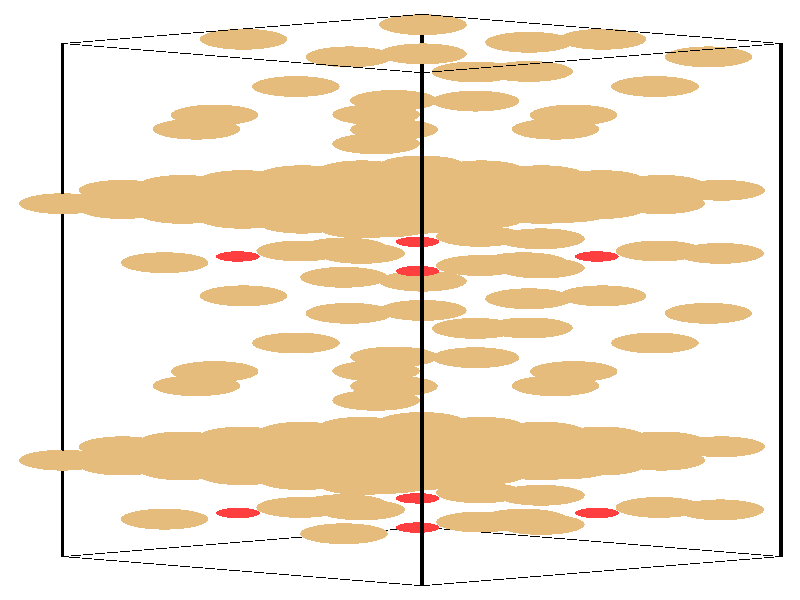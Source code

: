 #include "colors.inc"
#include "finish.inc"

global_settings {assumed_gamma 1 max_trace_level 6}
background {color White}
camera {orthographic
  right -24.13*x up 76.08*y
  direction 1.00*z
  location <0,0,50.00> look_at <0,0,0>}
light_source {<  2.00,   3.00,  40.00> color White
  area_light <0.70, 0, 0>, <0, 0.70, 0>, 3, 3
  adaptive 1 jitter}

#declare simple = finish {phong 0.7}
#declare pale = finish {ambient .5 diffuse .85 roughness .001 specular 0.200 }
#declare intermediate = finish {ambient 0.3 diffuse 0.6 specular 0.10 roughness 0.04 }
#declare vmd = finish {ambient .0 diffuse .65 phong 0.1 phong_size 40. specular 0.500 }
#declare jmol = finish {ambient .2 diffuse .6 specular 1 roughness .001 metallic}
#declare ase2 = finish {ambient 0.05 brilliance 3 diffuse 0.6 metallic specular 0.70 roughness 0.04 reflection 0.15}
#declare ase3 = finish {ambient .15 brilliance 2 diffuse .6 metallic specular 1. roughness .001 reflection .0}
#declare glass = finish {ambient .05 diffuse .3 specular 1. roughness .001}
#declare glass2 = finish {ambient .0 diffuse .3 specular 1. reflection .25 roughness .001}
#declare Rcell = 0.050;
#declare Rbond = 0.100;

#macro atom(LOC, R, COL, TRANS, FIN)
  sphere{LOC, R texture{pigment{color COL transmit TRANS} finish{FIN}}}
#end
#macro constrain(LOC, R, COL, TRANS FIN)
union{torus{R, Rcell rotate 45*z texture{pigment{color COL transmit TRANS} finish{FIN}}}
      torus{R, Rcell rotate -45*z texture{pigment{color COL transmit TRANS} finish{FIN}}}
      translate LOC}
#end

cylinder {<-10.17, -32.53, -33.83>, <  0.66, -36.23, -23.65>, Rcell pigment {Black}}
cylinder {<  0.66, -28.82, -44.00>, < 11.49, -32.53, -33.83>, Rcell pigment {Black}}
cylinder {<  0.66,  36.22, -20.33>, < 11.49,  32.52, -10.15>, Rcell pigment {Black}}
cylinder {<-10.17,  32.52, -10.15>, <  0.66,  28.82,   0.03>, Rcell pigment {Black}}
cylinder {<-10.17, -32.53, -33.83>, <  0.66, -28.82, -44.00>, Rcell pigment {Black}}
cylinder {<  0.66, -36.23, -23.65>, < 11.49, -32.53, -33.83>, Rcell pigment {Black}}
cylinder {<  0.66,  28.82,   0.03>, < 11.49,  32.52, -10.15>, Rcell pigment {Black}}
cylinder {<-10.17,  32.52, -10.15>, <  0.66,  36.22, -20.33>, Rcell pigment {Black}}
cylinder {<-10.17, -32.53, -33.83>, <-10.17,  32.52, -10.15>, Rcell pigment {Black}}
cylinder {<  0.66, -36.23, -23.65>, <  0.66,  28.82,   0.03>, Rcell pigment {Black}}
cylinder {< 11.49, -32.53, -33.83>, < 11.49,  32.52, -10.15>, Rcell pigment {Black}}
cylinder {<  0.66, -28.82, -44.00>, <  0.66,  36.22, -20.33>, Rcell pigment {Black}}
atom(<-10.17, -20.31, -29.38>, 1.32, rgb <0.78, 0.50, 0.20>, 0.0, ase3) // #0 
atom(< -8.37, -20.93, -27.68>, 1.32, rgb <0.78, 0.50, 0.20>, 0.0, ase3) // #1 
atom(< -6.56, -21.54, -25.99>, 1.32, rgb <0.78, 0.50, 0.20>, 0.0, ase3) // #2 
atom(< -8.37, -19.69, -31.08>, 1.32, rgb <0.78, 0.50, 0.20>, 0.0, ase3) // #3 
atom(< -6.56, -20.31, -29.38>, 1.32, rgb <0.78, 0.50, 0.20>, 0.0, ase3) // #4 
atom(< -4.76, -20.93, -27.68>, 1.32, rgb <0.78, 0.50, 0.20>, 0.0, ase3) // #5 
atom(< -6.56, -19.07, -32.77>, 1.32, rgb <0.78, 0.50, 0.20>, 0.0, ase3) // #6 
atom(< -4.76, -19.69, -31.08>, 1.32, rgb <0.78, 0.50, 0.20>, 0.0, ase3) // #7 
atom(< -2.95, -20.31, -29.38>, 1.32, rgb <0.78, 0.50, 0.20>, 0.0, ase3) // #8 
atom(< -8.37, -18.61, -28.76>, 1.32, rgb <0.78, 0.50, 0.20>, 0.0, ase3) // #9 
atom(< -6.56, -19.23, -27.07>, 1.32, rgb <0.78, 0.50, 0.20>, 0.0, ase3) // #10 
atom(< -4.76, -19.85, -25.37>, 1.32, rgb <0.78, 0.50, 0.20>, 0.0, ase3) // #11 
atom(< -6.56, -18.00, -30.46>, 1.32, rgb <0.78, 0.50, 0.20>, 0.0, ase3) // #12 
atom(< -4.76, -18.61, -28.76>, 1.32, rgb <0.78, 0.50, 0.20>, 0.0, ase3) // #13 
atom(< -2.95, -19.23, -27.07>, 1.32, rgb <0.78, 0.50, 0.20>, 0.0, ase3) // #14 
atom(< -4.76, -17.38, -32.15>, 1.32, rgb <0.78, 0.50, 0.20>, 0.0, ase3) // #15 
atom(< -2.95, -18.00, -30.46>, 1.32, rgb <0.78, 0.50, 0.20>, 0.0, ase3) // #16 
atom(< -1.14, -18.61, -28.76>, 1.32, rgb <0.78, 0.50, 0.20>, 0.0, ase3) // #17 
atom(<  4.25,   7.76, -24.02>, 1.32, rgb <0.78, 0.50, 0.20>, 0.0, ase3) // #18 
atom(<  7.69,  -5.45, -20.71>, 1.32, rgb <0.78, 0.50, 0.20>, 0.0, ase3) // #19 
atom(< -6.14, -10.87, -24.13>, 1.32, rgb <0.78, 0.50, 0.20>, 0.0, ase3) // #20 
atom(< -1.53,  -1.69, -22.32>, 1.32, rgb <0.78, 0.50, 0.20>, 0.0, ase3) // #21 
atom(<  2.41,   4.37, -14.28>, 1.32, rgb <0.78, 0.50, 0.20>, 0.0, ase3) // #22 
atom(<  5.05,  11.13, -22.45>, 1.32, rgb <0.78, 0.50, 0.20>, 0.0, ase3) // #23 
atom(<  5.24,  -9.07, -27.09>, 1.32, rgb <0.78, 0.50, 0.20>, 0.0, ase3) // #24 
atom(<  0.69,  -1.32, -22.24>, 1.32, rgb <0.78, 0.50, 0.20>, 0.0, ase3) // #25 
atom(< -1.69,   2.88, -13.21>, 1.32, rgb <0.78, 0.50, 0.20>, 0.0, ase3) // #26 
atom(<  5.94,   5.52, -22.25>, 0.66, rgb <1.00, 0.05, 0.05>, 0.0, ase3) // #27 
atom(<  0.83, -19.57, -27.93>, 0.76, rgb <0.56, 0.56, 0.56>, 0.0, ase3) // #28 
atom(<-10.17,  12.21, -17.54>, 1.32, rgb <0.78, 0.50, 0.20>, 0.0, ase3) // #29 
atom(< -8.37,  11.60, -15.85>, 1.32, rgb <0.78, 0.50, 0.20>, 0.0, ase3) // #30 
atom(< -6.56,  10.98, -14.15>, 1.32, rgb <0.78, 0.50, 0.20>, 0.0, ase3) // #31 
atom(< -8.37,  12.83, -19.24>, 1.32, rgb <0.78, 0.50, 0.20>, 0.0, ase3) // #32 
atom(< -6.56,  12.21, -17.54>, 1.32, rgb <0.78, 0.50, 0.20>, 0.0, ase3) // #33 
atom(< -4.76,  11.60, -15.85>, 1.32, rgb <0.78, 0.50, 0.20>, 0.0, ase3) // #34 
atom(< -6.56,  13.45, -20.93>, 1.32, rgb <0.78, 0.50, 0.20>, 0.0, ase3) // #35 
atom(< -4.76,  12.83, -19.24>, 1.32, rgb <0.78, 0.50, 0.20>, 0.0, ase3) // #36 
atom(< -2.95,  12.21, -17.54>, 1.32, rgb <0.78, 0.50, 0.20>, 0.0, ase3) // #37 
atom(< -8.37,  13.91, -16.92>, 1.32, rgb <0.78, 0.50, 0.20>, 0.0, ase3) // #38 
atom(< -6.56,  13.29, -15.23>, 1.32, rgb <0.78, 0.50, 0.20>, 0.0, ase3) // #39 
atom(< -4.76,  12.68, -13.53>, 1.32, rgb <0.78, 0.50, 0.20>, 0.0, ase3) // #40 
atom(< -6.56,  14.53, -18.62>, 1.32, rgb <0.78, 0.50, 0.20>, 0.0, ase3) // #41 
atom(< -4.76,  13.91, -16.92>, 1.32, rgb <0.78, 0.50, 0.20>, 0.0, ase3) // #42 
atom(< -2.95,  13.29, -15.23>, 1.32, rgb <0.78, 0.50, 0.20>, 0.0, ase3) // #43 
atom(< -4.76,  15.14, -20.32>, 1.32, rgb <0.78, 0.50, 0.20>, 0.0, ase3) // #44 
atom(< -2.95,  14.53, -18.62>, 1.32, rgb <0.78, 0.50, 0.20>, 0.0, ase3) // #45 
atom(< -1.14,  13.91, -16.92>, 1.32, rgb <0.78, 0.50, 0.20>, 0.0, ase3) // #46 
atom(<  4.25, -24.76, -35.86>, 1.32, rgb <0.78, 0.50, 0.20>, 0.0, ase3) // #47 
atom(<  7.69,  27.07,  -8.87>, 1.32, rgb <0.78, 0.50, 0.20>, 0.0, ase3) // #48 
atom(< -6.14,  21.66, -12.30>, 1.32, rgb <0.78, 0.50, 0.20>, 0.0, ase3) // #49 
atom(< -1.53,  30.83, -10.49>, 1.32, rgb <0.78, 0.50, 0.20>, 0.0, ase3) // #50 
atom(<  2.41, -28.15, -26.11>, 1.32, rgb <0.78, 0.50, 0.20>, 0.0, ase3) // #51 
atom(<  5.05, -21.39, -34.29>, 1.32, rgb <0.78, 0.50, 0.20>, 0.0, ase3) // #52 
atom(<  5.24,  23.45, -15.25>, 1.32, rgb <0.78, 0.50, 0.20>, 0.0, ase3) // #53 
atom(<  0.69,  31.21, -10.40>, 1.32, rgb <0.78, 0.50, 0.20>, 0.0, ase3) // #54 
atom(< -1.69, -29.64, -25.05>, 1.32, rgb <0.78, 0.50, 0.20>, 0.0, ase3) // #55 
atom(<  5.94, -27.01, -34.09>, 0.66, rgb <1.00, 0.05, 0.05>, 0.0, ase3) // #56 
atom(<  0.83,  12.95, -16.10>, 0.76, rgb <0.56, 0.56, 0.56>, 0.0, ase3) // #57 
atom(< -4.76, -18.46, -34.47>, 1.32, rgb <0.78, 0.50, 0.20>, 0.0, ase3) // #58 
atom(< -2.95, -19.07, -32.77>, 1.32, rgb <0.78, 0.50, 0.20>, 0.0, ase3) // #59 
atom(< -1.15, -19.69, -31.08>, 1.32, rgb <0.78, 0.50, 0.20>, 0.0, ase3) // #60 
atom(< -2.95, -17.84, -36.16>, 1.32, rgb <0.78, 0.50, 0.20>, 0.0, ase3) // #61 
atom(< -1.15, -18.46, -34.47>, 1.32, rgb <0.78, 0.50, 0.20>, 0.0, ase3) // #62 
atom(<  0.66, -19.07, -32.77>, 1.32, rgb <0.78, 0.50, 0.20>, 0.0, ase3) // #63 
atom(< -1.15, -17.22, -37.86>, 1.32, rgb <0.78, 0.50, 0.20>, 0.0, ase3) // #64 
atom(<  0.66, -17.84, -36.16>, 1.32, rgb <0.78, 0.50, 0.20>, 0.0, ase3) // #65 
atom(<  2.46, -18.46, -34.47>, 1.32, rgb <0.78, 0.50, 0.20>, 0.0, ase3) // #66 
atom(< -2.95, -16.76, -33.85>, 1.32, rgb <0.78, 0.50, 0.20>, 0.0, ase3) // #67 
atom(< -1.15, -17.38, -32.15>, 1.32, rgb <0.78, 0.50, 0.20>, 0.0, ase3) // #68 
atom(<  0.66, -18.00, -30.46>, 1.32, rgb <0.78, 0.50, 0.20>, 0.0, ase3) // #69 
atom(< -1.15, -16.14, -35.55>, 1.32, rgb <0.78, 0.50, 0.20>, 0.0, ase3) // #70 
atom(<  0.66, -16.76, -33.85>, 1.32, rgb <0.78, 0.50, 0.20>, 0.0, ase3) // #71 
atom(<  2.46, -17.38, -32.15>, 1.32, rgb <0.78, 0.50, 0.20>, 0.0, ase3) // #72 
atom(<  0.66, -15.53, -37.24>, 1.32, rgb <0.78, 0.50, 0.20>, 0.0, ase3) // #73 
atom(<  2.46, -16.14, -35.55>, 1.32, rgb <0.78, 0.50, 0.20>, 0.0, ase3) // #74 
atom(<  4.27, -16.76, -33.85>, 1.32, rgb <0.78, 0.50, 0.20>, 0.0, ase3) // #75 
atom(< -1.17,   5.91, -18.94>, 1.32, rgb <0.78, 0.50, 0.20>, 0.0, ase3) // #76 
atom(<  2.28,  -7.31, -15.62>, 1.32, rgb <0.78, 0.50, 0.20>, 0.0, ase3) // #77 
atom(< -0.72,  -9.01, -29.22>, 1.32, rgb <0.78, 0.50, 0.20>, 0.0, ase3) // #78 
atom(<  3.89,   0.16, -27.41>, 1.32, rgb <0.78, 0.50, 0.20>, 0.0, ase3) // #79 
atom(<  7.82,   6.22, -19.37>, 1.32, rgb <0.78, 0.50, 0.20>, 0.0, ase3) // #80 
atom(< -0.36,   9.28, -17.36>, 1.32, rgb <0.78, 0.50, 0.20>, 0.0, ase3) // #81 
atom(< -0.18, -10.93, -22.00>, 1.32, rgb <0.78, 0.50, 0.20>, 0.0, ase3) // #82 
atom(<  6.11,   0.53, -27.33>, 1.32, rgb <0.78, 0.50, 0.20>, 0.0, ase3) // #83 
atom(<  3.73,   4.73, -18.30>, 1.32, rgb <0.78, 0.50, 0.20>, 0.0, ase3) // #84 
atom(<  0.53,   3.67, -17.16>, 0.66, rgb <1.00, 0.05, 0.05>, 0.0, ase3) // #85 
atom(<  6.24, -17.72, -33.02>, 0.76, rgb <0.56, 0.56, 0.56>, 0.0, ase3) // #86 
atom(< -4.76,  14.07, -22.63>, 1.32, rgb <0.78, 0.50, 0.20>, 0.0, ase3) // #87 
atom(< -2.95,  13.45, -20.93>, 1.32, rgb <0.78, 0.50, 0.20>, 0.0, ase3) // #88 
atom(< -1.15,  12.83, -19.24>, 1.32, rgb <0.78, 0.50, 0.20>, 0.0, ase3) // #89 
atom(< -2.95,  14.68, -24.33>, 1.32, rgb <0.78, 0.50, 0.20>, 0.0, ase3) // #90 
atom(< -1.15,  14.07, -22.63>, 1.32, rgb <0.78, 0.50, 0.20>, 0.0, ase3) // #91 
atom(<  0.66,  13.45, -20.93>, 1.32, rgb <0.78, 0.50, 0.20>, 0.0, ase3) // #92 
atom(< -1.15,  15.30, -26.02>, 1.32, rgb <0.78, 0.50, 0.20>, 0.0, ase3) // #93 
atom(<  0.66,  14.68, -24.33>, 1.32, rgb <0.78, 0.50, 0.20>, 0.0, ase3) // #94 
atom(<  2.46,  14.07, -22.63>, 1.32, rgb <0.78, 0.50, 0.20>, 0.0, ase3) // #95 
atom(< -2.95,  15.76, -22.01>, 1.32, rgb <0.78, 0.50, 0.20>, 0.0, ase3) // #96 
atom(< -1.15,  15.14, -20.32>, 1.32, rgb <0.78, 0.50, 0.20>, 0.0, ase3) // #97 
atom(<  0.66,  14.53, -18.62>, 1.32, rgb <0.78, 0.50, 0.20>, 0.0, ase3) // #98 
atom(< -1.15,  16.38, -23.71>, 1.32, rgb <0.78, 0.50, 0.20>, 0.0, ase3) // #99 
atom(<  0.66,  15.76, -22.01>, 1.32, rgb <0.78, 0.50, 0.20>, 0.0, ase3) // #100 
atom(<  2.46,  15.14, -20.32>, 1.32, rgb <0.78, 0.50, 0.20>, 0.0, ase3) // #101 
atom(<  0.66,  17.00, -25.41>, 1.32, rgb <0.78, 0.50, 0.20>, 0.0, ase3) // #102 
atom(<  2.46,  16.38, -23.71>, 1.32, rgb <0.78, 0.50, 0.20>, 0.0, ase3) // #103 
atom(<  4.27,  15.76, -22.01>, 1.32, rgb <0.78, 0.50, 0.20>, 0.0, ase3) // #104 
atom(< -1.17, -26.61, -30.77>, 1.32, rgb <0.78, 0.50, 0.20>, 0.0, ase3) // #105 
atom(<  2.28,  25.22,  -3.78>, 1.32, rgb <0.78, 0.50, 0.20>, 0.0, ase3) // #106 
atom(< -0.72,  23.51, -17.38>, 1.32, rgb <0.78, 0.50, 0.20>, 0.0, ase3) // #107 
atom(<  3.89,  32.68, -15.57>, 1.32, rgb <0.78, 0.50, 0.20>, 0.0, ase3) // #108 
atom(<  7.82, -26.30, -31.20>, 1.32, rgb <0.78, 0.50, 0.20>, 0.0, ase3) // #109 
atom(< -0.36, -23.24, -29.20>, 1.32, rgb <0.78, 0.50, 0.20>, 0.0, ase3) // #110 
atom(< -0.18,  21.60, -10.16>, 1.32, rgb <0.78, 0.50, 0.20>, 0.0, ase3) // #111 
atom(<  6.11,  33.06, -15.49>, 1.32, rgb <0.78, 0.50, 0.20>, 0.0, ase3) // #112 
atom(<  3.73, -27.79, -30.14>, 1.32, rgb <0.78, 0.50, 0.20>, 0.0, ase3) // #113 
atom(<  0.53, -28.86, -29.00>, 0.66, rgb <1.00, 0.05, 0.05>, 0.0, ase3) // #114 
atom(<  6.24,  14.81, -21.19>, 0.76, rgb <0.56, 0.56, 0.56>, 0.0, ase3) // #115 
atom(< -4.76, -22.16, -24.29>, 1.32, rgb <0.78, 0.50, 0.20>, 0.0, ase3) // #116 
atom(< -2.95, -22.78, -22.59>, 1.32, rgb <0.78, 0.50, 0.20>, 0.0, ase3) // #117 
atom(< -1.14, -23.40, -20.90>, 1.32, rgb <0.78, 0.50, 0.20>, 0.0, ase3) // #118 
atom(< -2.95, -21.54, -25.99>, 1.32, rgb <0.78, 0.50, 0.20>, 0.0, ase3) // #119 
atom(< -1.15, -22.16, -24.29>, 1.32, rgb <0.78, 0.50, 0.20>, 0.0, ase3) // #120 
atom(<  0.66, -22.78, -22.59>, 1.32, rgb <0.78, 0.50, 0.20>, 0.0, ase3) // #121 
atom(< -1.15, -20.93, -27.68>, 1.32, rgb <0.78, 0.50, 0.20>, 0.0, ase3) // #122 
atom(<  0.66, -21.54, -25.99>, 1.32, rgb <0.78, 0.50, 0.20>, 0.0, ase3) // #123 
atom(<  2.46, -22.16, -24.29>, 1.32, rgb <0.78, 0.50, 0.20>, 0.0, ase3) // #124 
atom(< -2.95, -20.47, -23.67>, 1.32, rgb <0.78, 0.50, 0.20>, 0.0, ase3) // #125 
atom(< -1.15, -21.08, -21.98>, 1.32, rgb <0.78, 0.50, 0.20>, 0.0, ase3) // #126 
atom(<  0.66, -21.70, -20.28>, 1.32, rgb <0.78, 0.50, 0.20>, 0.0, ase3) // #127 
atom(< -1.15, -19.85, -25.37>, 1.32, rgb <0.78, 0.50, 0.20>, 0.0, ase3) // #128 
atom(<  0.66, -20.47, -23.67>, 1.32, rgb <0.78, 0.50, 0.20>, 0.0, ase3) // #129 
atom(<  2.46, -21.08, -21.98>, 1.32, rgb <0.78, 0.50, 0.20>, 0.0, ase3) // #130 
atom(<  0.66, -19.23, -27.07>, 1.32, rgb <0.78, 0.50, 0.20>, 0.0, ase3) // #131 
atom(<  2.46, -19.85, -25.37>, 1.32, rgb <0.78, 0.50, 0.20>, 0.0, ase3) // #132 
atom(<  4.27, -20.47, -23.67>, 1.32, rgb <0.78, 0.50, 0.20>, 0.0, ase3) // #133 
atom(<  9.66,   5.91, -18.94>, 1.32, rgb <0.78, 0.50, 0.20>, 0.0, ase3) // #134 
atom(<  2.28,  -3.60, -25.80>, 1.32, rgb <0.78, 0.50, 0.20>, 0.0, ase3) // #135 
atom(< -0.72, -12.72, -19.04>, 1.32, rgb <0.78, 0.50, 0.20>, 0.0, ase3) // #136 
atom(<  3.89,  -3.54, -17.24>, 1.32, rgb <0.78, 0.50, 0.20>, 0.0, ase3) // #137 
atom(< -3.01,   6.22, -19.37>, 1.32, rgb <0.78, 0.50, 0.20>, 0.0, ase3) // #138 
atom(< -0.36,  12.99, -27.54>, 1.32, rgb <0.78, 0.50, 0.20>, 0.0, ase3) // #139 
atom(< -0.18,  -7.22, -32.17>, 1.32, rgb <0.78, 0.50, 0.20>, 0.0, ase3) // #140 
atom(< -4.72,   0.53, -27.33>, 1.32, rgb <0.78, 0.50, 0.20>, 0.0, ase3) // #141 
atom(< -7.10,   4.73, -18.30>, 1.32, rgb <0.78, 0.50, 0.20>, 0.0, ase3) // #142 
atom(<  0.53,   7.37, -27.34>, 0.66, rgb <1.00, 0.05, 0.05>, 0.0, ase3) // #143 
atom(< -4.59, -17.72, -33.02>, 0.76, rgb <0.56, 0.56, 0.56>, 0.0, ase3) // #144 
atom(< -4.76,  10.36, -12.45>, 1.32, rgb <0.78, 0.50, 0.20>, 0.0, ase3) // #145 
atom(< -2.95,   9.74, -10.76>, 1.32, rgb <0.78, 0.50, 0.20>, 0.0, ase3) // #146 
atom(< -1.14,   9.13,  -9.06>, 1.32, rgb <0.78, 0.50, 0.20>, 0.0, ase3) // #147 
atom(< -2.95,  10.98, -14.15>, 1.32, rgb <0.78, 0.50, 0.20>, 0.0, ase3) // #148 
atom(< -1.15,  10.36, -12.45>, 1.32, rgb <0.78, 0.50, 0.20>, 0.0, ase3) // #149 
atom(<  0.66,   9.74, -10.76>, 1.32, rgb <0.78, 0.50, 0.20>, 0.0, ase3) // #150 
atom(< -1.15,  11.60, -15.85>, 1.32, rgb <0.78, 0.50, 0.20>, 0.0, ase3) // #151 
atom(<  0.66,  10.98, -14.15>, 1.32, rgb <0.78, 0.50, 0.20>, 0.0, ase3) // #152 
atom(<  2.46,  10.36, -12.45>, 1.32, rgb <0.78, 0.50, 0.20>, 0.0, ase3) // #153 
atom(< -2.95,  12.06, -11.84>, 1.32, rgb <0.78, 0.50, 0.20>, 0.0, ase3) // #154 
atom(< -1.15,  11.44, -10.14>, 1.32, rgb <0.78, 0.50, 0.20>, 0.0, ase3) // #155 
atom(<  0.66,  10.82,  -8.44>, 1.32, rgb <0.78, 0.50, 0.20>, 0.0, ase3) // #156 
atom(< -1.15,  12.68, -13.53>, 1.32, rgb <0.78, 0.50, 0.20>, 0.0, ase3) // #157 
atom(<  0.66,  12.06, -11.84>, 1.32, rgb <0.78, 0.50, 0.20>, 0.0, ase3) // #158 
atom(<  2.46,  11.44, -10.14>, 1.32, rgb <0.78, 0.50, 0.20>, 0.0, ase3) // #159 
atom(<  0.66,  13.29, -15.23>, 1.32, rgb <0.78, 0.50, 0.20>, 0.0, ase3) // #160 
atom(<  2.46,  12.68, -13.53>, 1.32, rgb <0.78, 0.50, 0.20>, 0.0, ase3) // #161 
atom(<  4.27,  12.06, -11.84>, 1.32, rgb <0.78, 0.50, 0.20>, 0.0, ase3) // #162 
atom(<  9.66, -26.61, -30.77>, 1.32, rgb <0.78, 0.50, 0.20>, 0.0, ase3) // #163 
atom(<  2.28,  28.92, -13.96>, 1.32, rgb <0.78, 0.50, 0.20>, 0.0, ase3) // #164 
atom(< -0.72,  19.80,  -7.21>, 1.32, rgb <0.78, 0.50, 0.20>, 0.0, ase3) // #165 
atom(<  3.89,  28.98,  -5.40>, 1.32, rgb <0.78, 0.50, 0.20>, 0.0, ase3) // #166 
atom(< -3.01, -26.30, -31.20>, 1.32, rgb <0.78, 0.50, 0.20>, 0.0, ase3) // #167 
atom(< -0.36, -19.54, -39.37>, 1.32, rgb <0.78, 0.50, 0.20>, 0.0, ase3) // #168 
atom(< -0.18,  25.30, -20.34>, 1.32, rgb <0.78, 0.50, 0.20>, 0.0, ase3) // #169 
atom(< -4.72,  33.06, -15.49>, 1.32, rgb <0.78, 0.50, 0.20>, 0.0, ase3) // #170 
atom(< -7.10, -27.79, -30.14>, 1.32, rgb <0.78, 0.50, 0.20>, 0.0, ase3) // #171 
atom(<  0.53, -25.15, -39.17>, 0.66, rgb <1.00, 0.05, 0.05>, 0.0, ase3) // #172 
atom(< -4.59,  14.81, -21.19>, 0.76, rgb <0.56, 0.56, 0.56>, 0.0, ase3) // #173 
atom(<  0.66, -20.31, -29.38>, 1.32, rgb <0.78, 0.50, 0.20>, 0.0, ase3) // #174 
atom(<  2.46, -20.93, -27.68>, 1.32, rgb <0.78, 0.50, 0.20>, 0.0, ase3) // #175 
atom(<  4.27, -21.54, -25.99>, 1.32, rgb <0.78, 0.50, 0.20>, 0.0, ase3) // #176 
atom(<  2.46, -19.69, -31.08>, 1.32, rgb <0.78, 0.50, 0.20>, 0.0, ase3) // #177 
atom(<  4.27, -20.31, -29.38>, 1.32, rgb <0.78, 0.50, 0.20>, 0.0, ase3) // #178 
atom(<  6.07, -20.93, -27.68>, 1.32, rgb <0.78, 0.50, 0.20>, 0.0, ase3) // #179 
atom(<  4.27, -19.07, -32.77>, 1.32, rgb <0.78, 0.50, 0.20>, 0.0, ase3) // #180 
atom(<  6.07, -19.69, -31.08>, 1.32, rgb <0.78, 0.50, 0.20>, 0.0, ase3) // #181 
atom(<  7.88, -20.31, -29.38>, 1.32, rgb <0.78, 0.50, 0.20>, 0.0, ase3) // #182 
atom(<  2.46, -18.61, -28.76>, 1.32, rgb <0.78, 0.50, 0.20>, 0.0, ase3) // #183 
atom(<  4.27, -19.23, -27.07>, 1.32, rgb <0.78, 0.50, 0.20>, 0.0, ase3) // #184 
atom(<  6.07, -19.85, -25.37>, 1.32, rgb <0.78, 0.50, 0.20>, 0.0, ase3) // #185 
atom(<  4.27, -18.00, -30.46>, 1.32, rgb <0.78, 0.50, 0.20>, 0.0, ase3) // #186 
atom(<  6.07, -18.61, -28.76>, 1.32, rgb <0.78, 0.50, 0.20>, 0.0, ase3) // #187 
atom(<  7.88, -19.23, -27.07>, 1.32, rgb <0.78, 0.50, 0.20>, 0.0, ase3) // #188 
atom(<  6.07, -17.38, -32.15>, 1.32, rgb <0.78, 0.50, 0.20>, 0.0, ase3) // #189 
atom(<  7.88, -18.00, -30.46>, 1.32, rgb <0.78, 0.50, 0.20>, 0.0, ase3) // #190 
atom(<  9.69, -18.61, -28.76>, 1.32, rgb <0.78, 0.50, 0.20>, 0.0, ase3) // #191 
atom(<  4.25,   4.06, -13.85>, 1.32, rgb <0.78, 0.50, 0.20>, 0.0, ase3) // #192 
atom(< -3.14,  -5.45, -20.71>, 1.32, rgb <0.78, 0.50, 0.20>, 0.0, ase3) // #193 
atom(<  4.69, -10.87, -24.13>, 1.32, rgb <0.78, 0.50, 0.20>, 0.0, ase3) // #194 
atom(<  9.30,  -1.69, -22.32>, 1.32, rgb <0.78, 0.50, 0.20>, 0.0, ase3) // #195 
atom(<  2.41,   8.07, -24.45>, 1.32, rgb <0.78, 0.50, 0.20>, 0.0, ase3) // #196 
atom(< -5.78,  11.13, -22.45>, 1.32, rgb <0.78, 0.50, 0.20>, 0.0, ase3) // #197 
atom(< -5.59,  -9.07, -27.09>, 1.32, rgb <0.78, 0.50, 0.20>, 0.0, ase3) // #198 
atom(<  0.69,   2.39, -32.42>, 1.32, rgb <0.78, 0.50, 0.20>, 0.0, ase3) // #199 
atom(< -1.69,   6.59, -23.39>, 1.32, rgb <0.78, 0.50, 0.20>, 0.0, ase3) // #200 
atom(< -4.89,   5.52, -22.25>, 0.66, rgb <1.00, 0.05, 0.05>, 0.0, ase3) // #201 
atom(<  0.83, -15.87, -38.11>, 0.76, rgb <0.56, 0.56, 0.56>, 0.0, ase3) // #202 
atom(<  0.66,  12.21, -17.54>, 1.32, rgb <0.78, 0.50, 0.20>, 0.0, ase3) // #203 
atom(<  2.46,  11.60, -15.85>, 1.32, rgb <0.78, 0.50, 0.20>, 0.0, ase3) // #204 
atom(<  4.27,  10.98, -14.15>, 1.32, rgb <0.78, 0.50, 0.20>, 0.0, ase3) // #205 
atom(<  2.46,  12.83, -19.24>, 1.32, rgb <0.78, 0.50, 0.20>, 0.0, ase3) // #206 
atom(<  4.27,  12.21, -17.54>, 1.32, rgb <0.78, 0.50, 0.20>, 0.0, ase3) // #207 
atom(<  6.07,  11.60, -15.85>, 1.32, rgb <0.78, 0.50, 0.20>, 0.0, ase3) // #208 
atom(<  4.27,  13.45, -20.93>, 1.32, rgb <0.78, 0.50, 0.20>, 0.0, ase3) // #209 
atom(<  6.07,  12.83, -19.24>, 1.32, rgb <0.78, 0.50, 0.20>, 0.0, ase3) // #210 
atom(<  7.88,  12.21, -17.54>, 1.32, rgb <0.78, 0.50, 0.20>, 0.0, ase3) // #211 
atom(<  2.46,  13.91, -16.92>, 1.32, rgb <0.78, 0.50, 0.20>, 0.0, ase3) // #212 
atom(<  4.27,  13.29, -15.23>, 1.32, rgb <0.78, 0.50, 0.20>, 0.0, ase3) // #213 
atom(<  6.07,  12.68, -13.53>, 1.32, rgb <0.78, 0.50, 0.20>, 0.0, ase3) // #214 
atom(<  4.27,  14.53, -18.62>, 1.32, rgb <0.78, 0.50, 0.20>, 0.0, ase3) // #215 
atom(<  6.07,  13.91, -16.92>, 1.32, rgb <0.78, 0.50, 0.20>, 0.0, ase3) // #216 
atom(<  7.88,  13.29, -15.23>, 1.32, rgb <0.78, 0.50, 0.20>, 0.0, ase3) // #217 
atom(<  6.07,  15.14, -20.32>, 1.32, rgb <0.78, 0.50, 0.20>, 0.0, ase3) // #218 
atom(<  7.88,  14.53, -18.62>, 1.32, rgb <0.78, 0.50, 0.20>, 0.0, ase3) // #219 
atom(<  9.69,  13.91, -16.92>, 1.32, rgb <0.78, 0.50, 0.20>, 0.0, ase3) // #220 
atom(<  4.25, -28.46, -25.68>, 1.32, rgb <0.78, 0.50, 0.20>, 0.0, ase3) // #221 
atom(< -3.14,  27.07,  -8.87>, 1.32, rgb <0.78, 0.50, 0.20>, 0.0, ase3) // #222 
atom(<  4.69,  21.66, -12.30>, 1.32, rgb <0.78, 0.50, 0.20>, 0.0, ase3) // #223 
atom(<  9.30,  30.83, -10.49>, 1.32, rgb <0.78, 0.50, 0.20>, 0.0, ase3) // #224 
atom(<  2.41, -24.45, -36.29>, 1.32, rgb <0.78, 0.50, 0.20>, 0.0, ase3) // #225 
atom(< -5.78, -21.39, -34.29>, 1.32, rgb <0.78, 0.50, 0.20>, 0.0, ase3) // #226 
atom(< -5.59,  23.45, -15.25>, 1.32, rgb <0.78, 0.50, 0.20>, 0.0, ase3) // #227 
atom(<  0.69,  34.91, -20.58>, 1.32, rgb <0.78, 0.50, 0.20>, 0.0, ase3) // #228 
atom(< -1.69, -25.94, -35.23>, 1.32, rgb <0.78, 0.50, 0.20>, 0.0, ase3) // #229 
atom(< -4.89, -27.01, -34.09>, 0.66, rgb <1.00, 0.05, 0.05>, 0.0, ase3) // #230 
atom(<  0.83,  16.66, -26.27>, 0.76, rgb <0.56, 0.56, 0.56>, 0.0, ase3) // #231 
